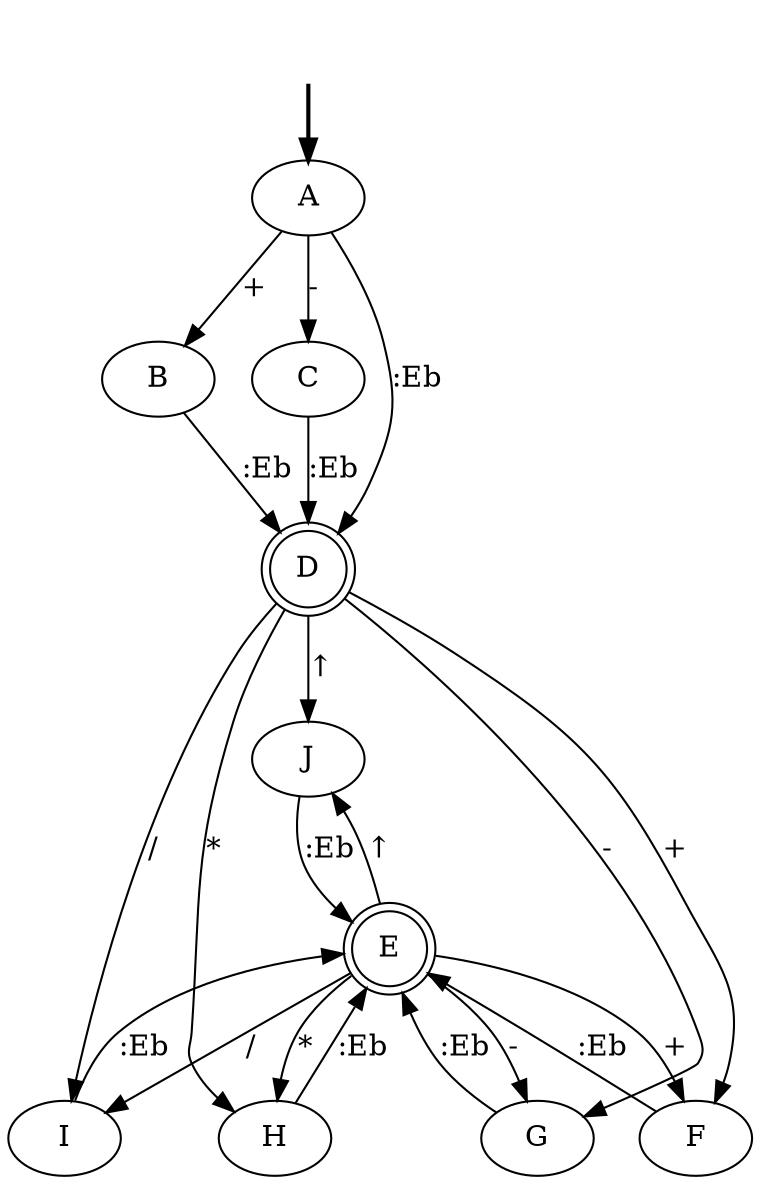 digraph {
	fake [style=invisible]
	D [shape=doublecircle]
	B
	J
	C
	I
	F
	H
	E [shape=doublecircle]
	G
	A [root=true]
	fake -> A [style=bold]
	A -> B [label="+"]
	A -> C [label="-"]
	A -> D [label=":Eb"]
	B -> D [label=":Eb"]
	C -> D [label=":Eb"]
	D -> G [label="-"]
	D -> I [label="/"]
	D -> H [label="*"]
	D -> J [label="↑"]
	D -> F [label="+"]
	G -> E [label=":Eb"]
	I -> E [label=":Eb"]
	H -> E [label=":Eb"]
	J -> E [label=":Eb"]
	F -> E [label=":Eb"]
	E -> H [label="*"]
	E -> J [label="↑"]
	E -> F [label="+"]
	E -> G [label="-"]
	E -> I [label="/"]
}
